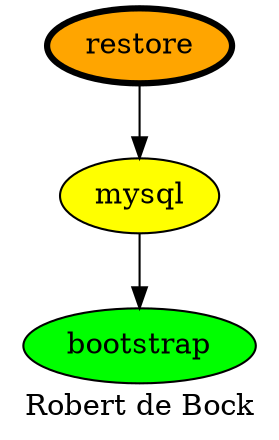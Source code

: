 digraph PhiloDilemma {
  label = "Robert de Bock" ;
  overlap=false
  {
    bootstrap [fillcolor=green style=filled]
    mysql [fillcolor=yellow style=filled]
    restore [fillcolor=orange style=filled penwidth=3]
  }
  restore -> mysql
  mysql -> bootstrap
}
